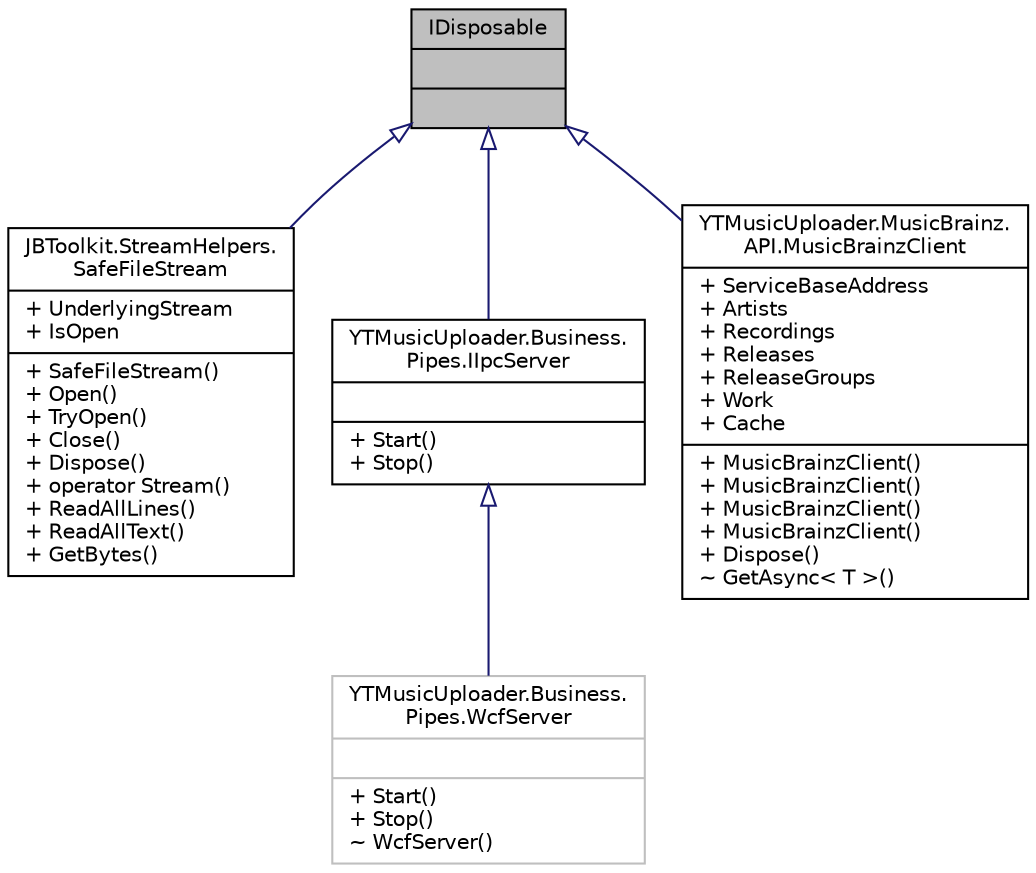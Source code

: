 digraph "IDisposable"
{
 // LATEX_PDF_SIZE
  edge [fontname="Helvetica",fontsize="10",labelfontname="Helvetica",labelfontsize="10"];
  node [fontname="Helvetica",fontsize="10",shape=record];
  Node1 [label="{IDisposable\n||}",height=0.2,width=0.4,color="black", fillcolor="grey75", style="filled", fontcolor="black",tooltip=" "];
  Node1 -> Node2 [dir="back",color="midnightblue",fontsize="10",style="solid",arrowtail="onormal",fontname="Helvetica"];
  Node2 [label="{JBToolkit.StreamHelpers.\lSafeFileStream\n|+ UnderlyingStream\l+ IsOpen\l|+ SafeFileStream()\l+ Open()\l+ TryOpen()\l+ Close()\l+ Dispose()\l+ operator Stream()\l+ ReadAllLines()\l+ ReadAllText()\l+ GetBytes()\l}",height=0.2,width=0.4,color="black", fillcolor="white", style="filled",URL="$dc/d56/class_j_b_toolkit_1_1_stream_helpers_1_1_safe_file_stream.html",tooltip="This is a wrapper around a FileStream. While it is not a Stream itself, it can be cast to one (keep i..."];
  Node1 -> Node3 [dir="back",color="midnightblue",fontsize="10",style="solid",arrowtail="onormal",fontname="Helvetica"];
  Node3 [label="{YTMusicUploader.Business.\lPipes.IIpcServer\n||+ Start()\l+ Stop()\l}",height=0.2,width=0.4,color="black", fillcolor="white", style="filled",URL="$d0/df6/interface_y_t_music_uploader_1_1_business_1_1_pipes_1_1_i_ipc_server.html",tooltip=" "];
  Node3 -> Node4 [dir="back",color="midnightblue",fontsize="10",style="solid",arrowtail="onormal",fontname="Helvetica"];
  Node4 [label="{YTMusicUploader.Business.\lPipes.WcfServer\n||+ Start()\l+ Stop()\l~ WcfServer()\l}",height=0.2,width=0.4,color="grey75", fillcolor="white", style="filled",tooltip="WCF Named pipe server - To receive data fro, an existing YTMusicUploader process"];
  Node1 -> Node5 [dir="back",color="midnightblue",fontsize="10",style="solid",arrowtail="onormal",fontname="Helvetica"];
  Node5 [label="{YTMusicUploader.MusicBrainz.\lAPI.MusicBrainzClient\n|+ ServiceBaseAddress\l+ Artists\l+ Recordings\l+ Releases\l+ ReleaseGroups\l+ Work\l+ Cache\l|+ MusicBrainzClient()\l+ MusicBrainzClient()\l+ MusicBrainzClient()\l+ MusicBrainzClient()\l+ Dispose()\l~ GetAsync\< T \>()\l}",height=0.2,width=0.4,color="black", fillcolor="white", style="filled",URL="$d7/d6e/class_y_t_music_uploader_1_1_music_brainz_1_1_a_p_i_1_1_music_brainz_client.html",tooltip="MusicBrainz client."];
}
